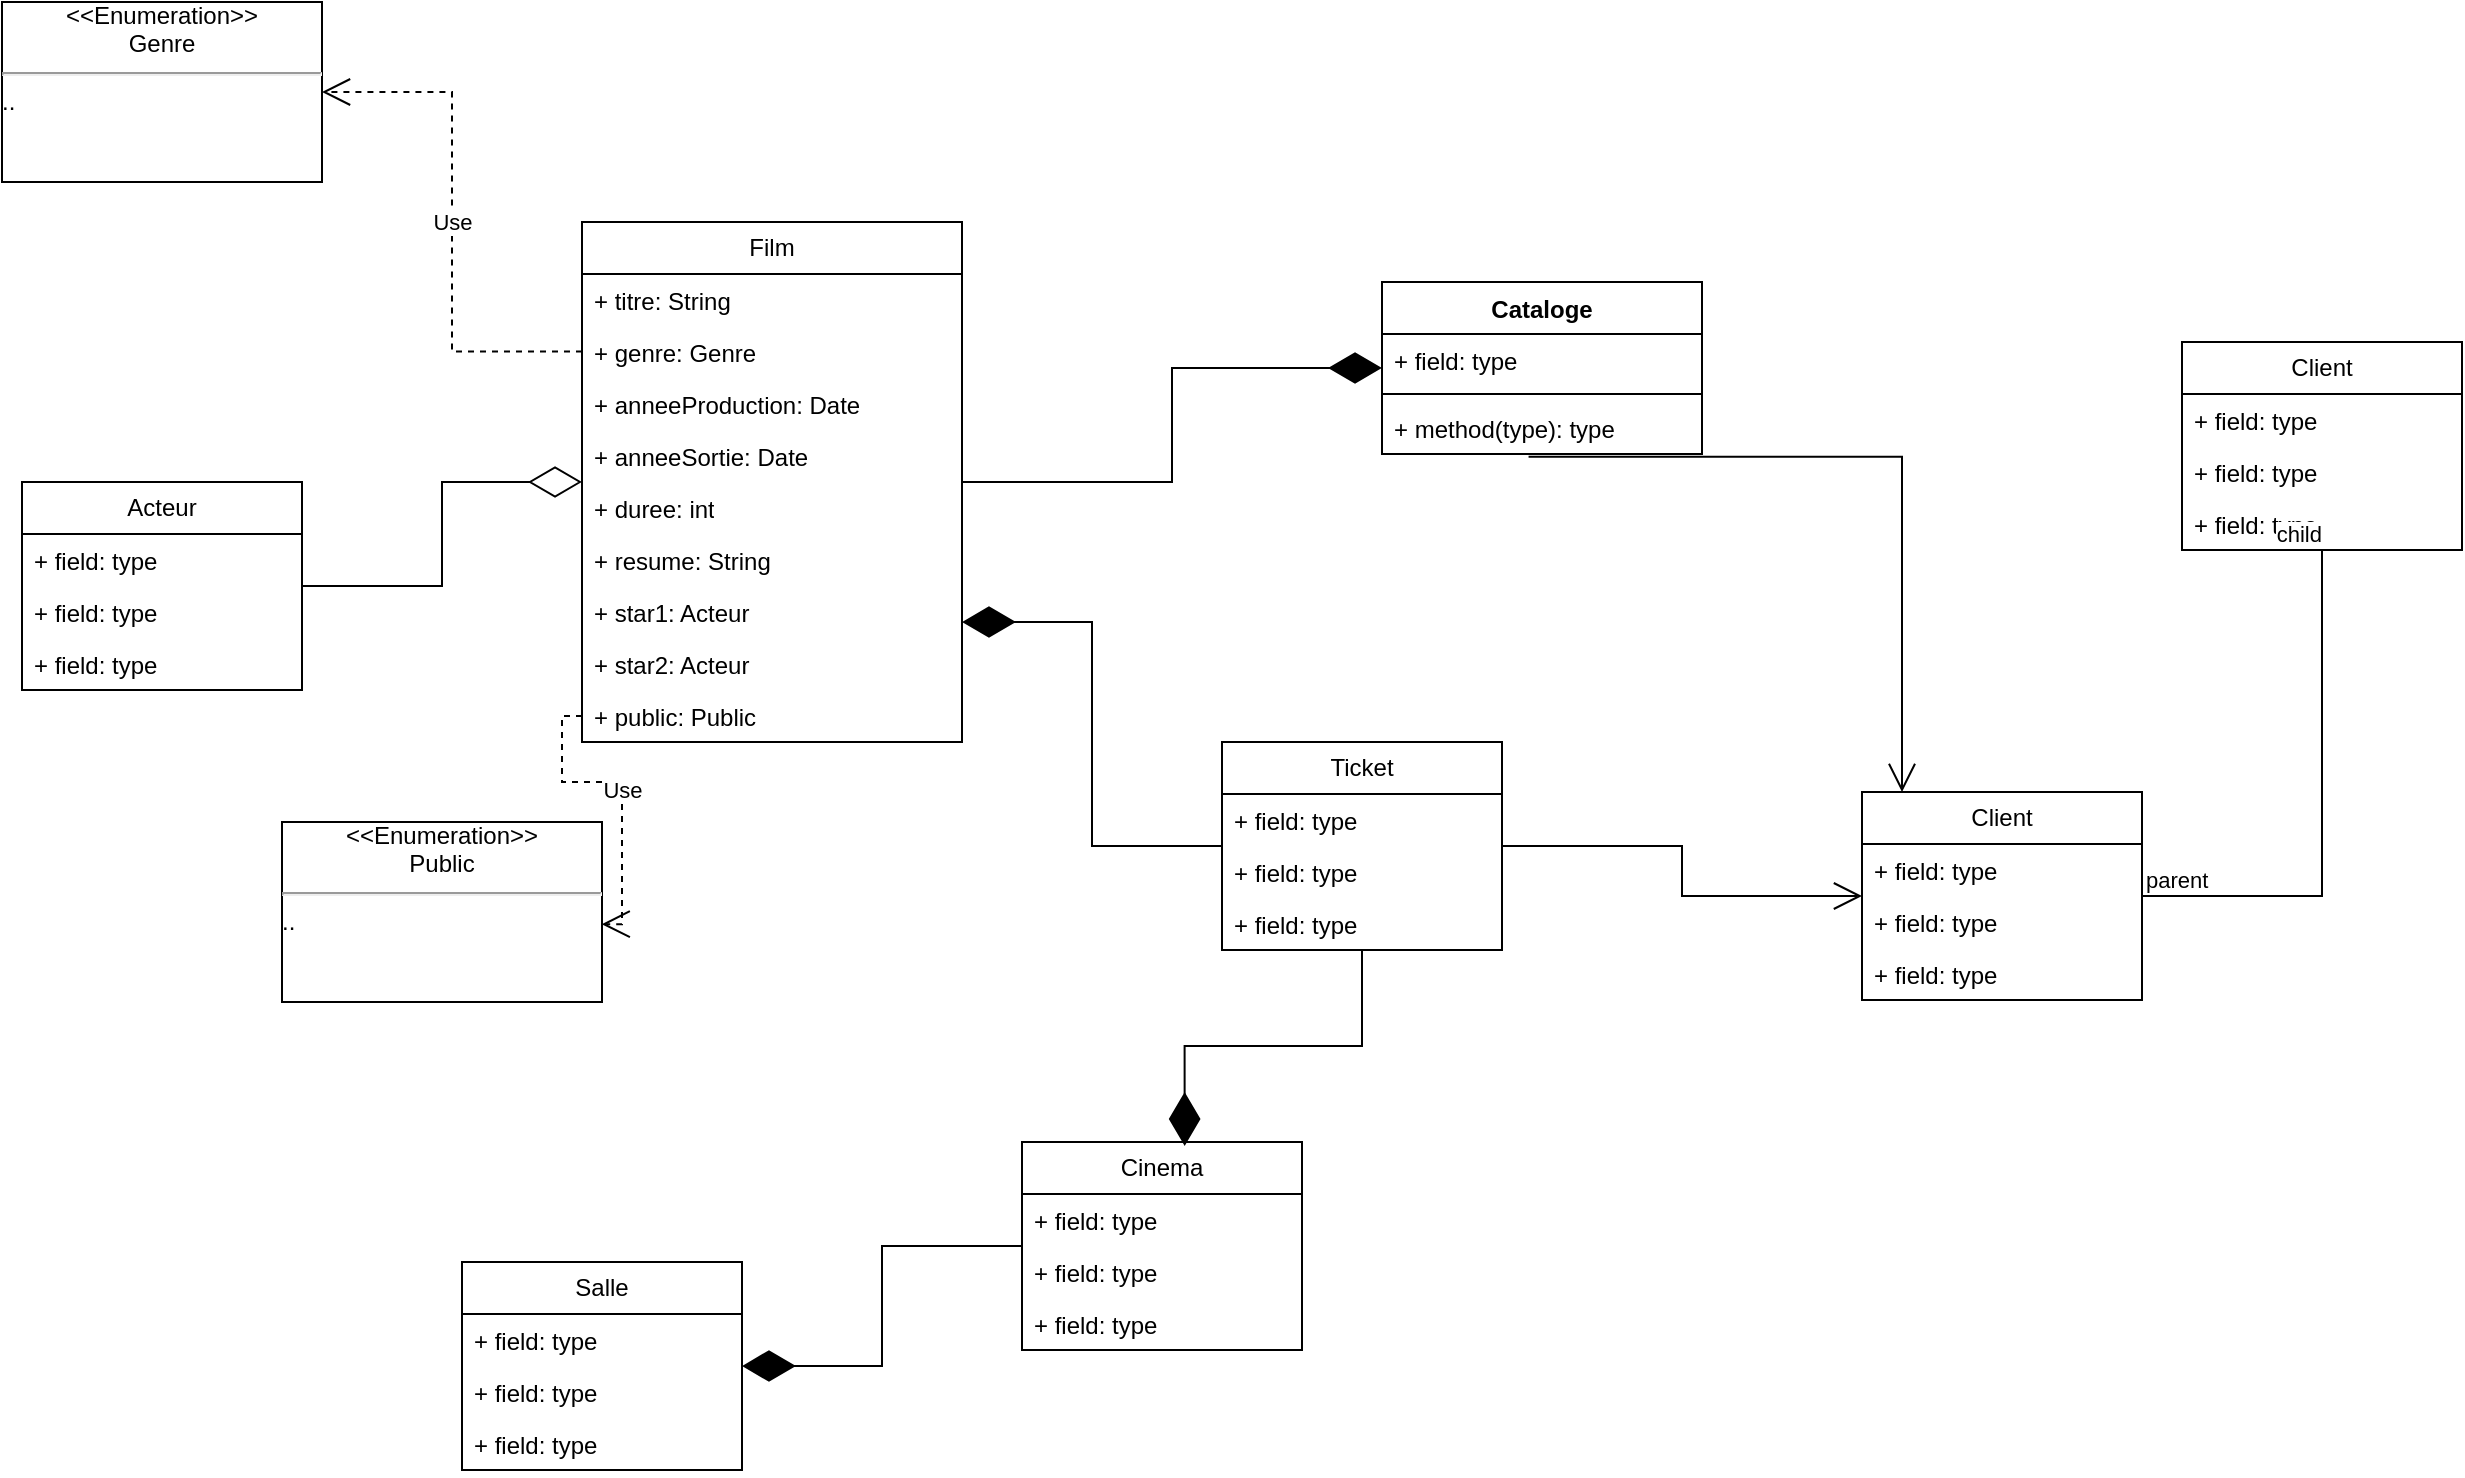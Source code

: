 <mxfile version="24.2.8" type="github">
  <diagram name="Page-1" id="jB4_dpdlzR5g0l4ANaCg">
    <mxGraphModel dx="1894" dy="423" grid="1" gridSize="10" guides="1" tooltips="1" connect="1" arrows="1" fold="1" page="1" pageScale="1" pageWidth="1100" pageHeight="850" math="0" shadow="0">
      <root>
        <mxCell id="0" />
        <mxCell id="1" parent="0" />
        <mxCell id="1EIZhyp5OyYl40Eq_a_x-1" value="Film" style="swimlane;fontStyle=0;childLayout=stackLayout;horizontal=1;startSize=26;fillColor=none;horizontalStack=0;resizeParent=1;resizeParentMax=0;resizeLast=0;collapsible=1;marginBottom=0;whiteSpace=wrap;html=1;" vertex="1" parent="1">
          <mxGeometry x="210" y="140" width="190" height="260" as="geometry" />
        </mxCell>
        <mxCell id="1EIZhyp5OyYl40Eq_a_x-2" value="+ titre: String" style="text;strokeColor=none;fillColor=none;align=left;verticalAlign=top;spacingLeft=4;spacingRight=4;overflow=hidden;rotatable=0;points=[[0,0.5],[1,0.5]];portConstraint=eastwest;whiteSpace=wrap;html=1;" vertex="1" parent="1EIZhyp5OyYl40Eq_a_x-1">
          <mxGeometry y="26" width="190" height="26" as="geometry" />
        </mxCell>
        <mxCell id="1EIZhyp5OyYl40Eq_a_x-5" value="Use" style="endArrow=open;endSize=12;dashed=1;html=1;rounded=0;edgeStyle=elbowEdgeStyle;" edge="1" parent="1EIZhyp5OyYl40Eq_a_x-1" target="1EIZhyp5OyYl40Eq_a_x-15">
          <mxGeometry width="160" relative="1" as="geometry">
            <mxPoint y="64.71" as="sourcePoint" />
            <mxPoint x="-60" y="64.861" as="targetPoint" />
          </mxGeometry>
        </mxCell>
        <mxCell id="1EIZhyp5OyYl40Eq_a_x-3" value="+ genre: Genre " style="text;strokeColor=none;fillColor=none;align=left;verticalAlign=top;spacingLeft=4;spacingRight=4;overflow=hidden;rotatable=0;points=[[0,0.5],[1,0.5]];portConstraint=eastwest;whiteSpace=wrap;html=1;" vertex="1" parent="1EIZhyp5OyYl40Eq_a_x-1">
          <mxGeometry y="52" width="190" height="26" as="geometry" />
        </mxCell>
        <mxCell id="1EIZhyp5OyYl40Eq_a_x-4" value="&lt;div&gt;+ anneeProduction: Date&lt;/div&gt;" style="text;strokeColor=none;fillColor=none;align=left;verticalAlign=top;spacingLeft=4;spacingRight=4;overflow=hidden;rotatable=0;points=[[0,0.5],[1,0.5]];portConstraint=eastwest;whiteSpace=wrap;html=1;" vertex="1" parent="1EIZhyp5OyYl40Eq_a_x-1">
          <mxGeometry y="78" width="190" height="26" as="geometry" />
        </mxCell>
        <mxCell id="1EIZhyp5OyYl40Eq_a_x-14" value="&lt;div&gt;+ anneeSortie: Date&lt;/div&gt;" style="text;strokeColor=none;fillColor=none;align=left;verticalAlign=top;spacingLeft=4;spacingRight=4;overflow=hidden;rotatable=0;points=[[0,0.5],[1,0.5]];portConstraint=eastwest;whiteSpace=wrap;html=1;" vertex="1" parent="1EIZhyp5OyYl40Eq_a_x-1">
          <mxGeometry y="104" width="190" height="26" as="geometry" />
        </mxCell>
        <mxCell id="1EIZhyp5OyYl40Eq_a_x-7" value="+ duree: int" style="text;strokeColor=none;fillColor=none;align=left;verticalAlign=top;spacingLeft=4;spacingRight=4;overflow=hidden;rotatable=0;points=[[0,0.5],[1,0.5]];portConstraint=eastwest;whiteSpace=wrap;html=1;" vertex="1" parent="1EIZhyp5OyYl40Eq_a_x-1">
          <mxGeometry y="130" width="190" height="26" as="geometry" />
        </mxCell>
        <mxCell id="1EIZhyp5OyYl40Eq_a_x-16" value="+ resume: String" style="text;strokeColor=none;fillColor=none;align=left;verticalAlign=top;spacingLeft=4;spacingRight=4;overflow=hidden;rotatable=0;points=[[0,0.5],[1,0.5]];portConstraint=eastwest;whiteSpace=wrap;html=1;" vertex="1" parent="1EIZhyp5OyYl40Eq_a_x-1">
          <mxGeometry y="156" width="190" height="26" as="geometry" />
        </mxCell>
        <mxCell id="1EIZhyp5OyYl40Eq_a_x-17" value="+ star1: Acteur" style="text;strokeColor=none;fillColor=none;align=left;verticalAlign=top;spacingLeft=4;spacingRight=4;overflow=hidden;rotatable=0;points=[[0,0.5],[1,0.5]];portConstraint=eastwest;whiteSpace=wrap;html=1;" vertex="1" parent="1EIZhyp5OyYl40Eq_a_x-1">
          <mxGeometry y="182" width="190" height="26" as="geometry" />
        </mxCell>
        <mxCell id="1EIZhyp5OyYl40Eq_a_x-18" value="+ star2: Acteur" style="text;strokeColor=none;fillColor=none;align=left;verticalAlign=top;spacingLeft=4;spacingRight=4;overflow=hidden;rotatable=0;points=[[0,0.5],[1,0.5]];portConstraint=eastwest;whiteSpace=wrap;html=1;" vertex="1" parent="1EIZhyp5OyYl40Eq_a_x-1">
          <mxGeometry y="208" width="190" height="26" as="geometry" />
        </mxCell>
        <mxCell id="1EIZhyp5OyYl40Eq_a_x-26" value="+ public: Public" style="text;strokeColor=none;fillColor=none;align=left;verticalAlign=top;spacingLeft=4;spacingRight=4;overflow=hidden;rotatable=0;points=[[0,0.5],[1,0.5]];portConstraint=eastwest;whiteSpace=wrap;html=1;" vertex="1" parent="1EIZhyp5OyYl40Eq_a_x-1">
          <mxGeometry y="234" width="190" height="26" as="geometry" />
        </mxCell>
        <mxCell id="1EIZhyp5OyYl40Eq_a_x-15" value="&lt;div align=&quot;center&quot;&gt;&amp;lt;&amp;lt;Enumeration&amp;gt;&amp;gt;&lt;br&gt;&lt;/div&gt;&lt;div align=&quot;center&quot;&gt;Genre&lt;br&gt;&lt;hr&gt;&lt;/div&gt;.." style="verticalAlign=top;align=left;overflow=fill;html=1;whiteSpace=wrap;" vertex="1" parent="1">
          <mxGeometry x="-80" y="30" width="160" height="90" as="geometry" />
        </mxCell>
        <mxCell id="1EIZhyp5OyYl40Eq_a_x-20" value="Acteur" style="swimlane;fontStyle=0;childLayout=stackLayout;horizontal=1;startSize=26;fillColor=none;horizontalStack=0;resizeParent=1;resizeParentMax=0;resizeLast=0;collapsible=1;marginBottom=0;whiteSpace=wrap;html=1;" vertex="1" parent="1">
          <mxGeometry x="-70" y="270" width="140" height="104" as="geometry" />
        </mxCell>
        <mxCell id="1EIZhyp5OyYl40Eq_a_x-21" value="+ field: type" style="text;strokeColor=none;fillColor=none;align=left;verticalAlign=top;spacingLeft=4;spacingRight=4;overflow=hidden;rotatable=0;points=[[0,0.5],[1,0.5]];portConstraint=eastwest;whiteSpace=wrap;html=1;" vertex="1" parent="1EIZhyp5OyYl40Eq_a_x-20">
          <mxGeometry y="26" width="140" height="26" as="geometry" />
        </mxCell>
        <mxCell id="1EIZhyp5OyYl40Eq_a_x-22" value="+ field: type" style="text;strokeColor=none;fillColor=none;align=left;verticalAlign=top;spacingLeft=4;spacingRight=4;overflow=hidden;rotatable=0;points=[[0,0.5],[1,0.5]];portConstraint=eastwest;whiteSpace=wrap;html=1;" vertex="1" parent="1EIZhyp5OyYl40Eq_a_x-20">
          <mxGeometry y="52" width="140" height="26" as="geometry" />
        </mxCell>
        <mxCell id="1EIZhyp5OyYl40Eq_a_x-23" value="+ field: type" style="text;strokeColor=none;fillColor=none;align=left;verticalAlign=top;spacingLeft=4;spacingRight=4;overflow=hidden;rotatable=0;points=[[0,0.5],[1,0.5]];portConstraint=eastwest;whiteSpace=wrap;html=1;" vertex="1" parent="1EIZhyp5OyYl40Eq_a_x-20">
          <mxGeometry y="78" width="140" height="26" as="geometry" />
        </mxCell>
        <mxCell id="1EIZhyp5OyYl40Eq_a_x-25" value="" style="endArrow=diamondThin;endFill=0;endSize=24;html=1;rounded=0;edgeStyle=orthogonalEdgeStyle;" edge="1" parent="1" source="1EIZhyp5OyYl40Eq_a_x-20" target="1EIZhyp5OyYl40Eq_a_x-1">
          <mxGeometry width="160" relative="1" as="geometry">
            <mxPoint x="30" y="240" as="sourcePoint" />
            <mxPoint x="190" y="240" as="targetPoint" />
          </mxGeometry>
        </mxCell>
        <mxCell id="1EIZhyp5OyYl40Eq_a_x-27" value="&lt;div align=&quot;center&quot;&gt;&amp;lt;&amp;lt;Enumeration&amp;gt;&amp;gt;&lt;br&gt;&lt;/div&gt;&lt;div align=&quot;center&quot;&gt;Public&lt;hr&gt;&lt;/div&gt;.." style="verticalAlign=top;align=left;overflow=fill;html=1;whiteSpace=wrap;" vertex="1" parent="1">
          <mxGeometry x="60" y="440" width="160" height="90" as="geometry" />
        </mxCell>
        <mxCell id="1EIZhyp5OyYl40Eq_a_x-28" value="Use" style="endArrow=open;endSize=12;dashed=1;html=1;rounded=0;entryX=0.999;entryY=0.568;entryDx=0;entryDy=0;entryPerimeter=0;edgeStyle=orthogonalEdgeStyle;" edge="1" parent="1" source="1EIZhyp5OyYl40Eq_a_x-26" target="1EIZhyp5OyYl40Eq_a_x-27">
          <mxGeometry width="160" relative="1" as="geometry">
            <mxPoint x="270" y="490" as="sourcePoint" />
            <mxPoint x="430" y="490" as="targetPoint" />
          </mxGeometry>
        </mxCell>
        <mxCell id="1EIZhyp5OyYl40Eq_a_x-29" value="Cataloge" style="swimlane;fontStyle=1;align=center;verticalAlign=top;childLayout=stackLayout;horizontal=1;startSize=26;horizontalStack=0;resizeParent=1;resizeParentMax=0;resizeLast=0;collapsible=1;marginBottom=0;whiteSpace=wrap;html=1;" vertex="1" parent="1">
          <mxGeometry x="610" y="170" width="160" height="86" as="geometry" />
        </mxCell>
        <mxCell id="1EIZhyp5OyYl40Eq_a_x-30" value="+ field: type" style="text;strokeColor=none;fillColor=none;align=left;verticalAlign=top;spacingLeft=4;spacingRight=4;overflow=hidden;rotatable=0;points=[[0,0.5],[1,0.5]];portConstraint=eastwest;whiteSpace=wrap;html=1;" vertex="1" parent="1EIZhyp5OyYl40Eq_a_x-29">
          <mxGeometry y="26" width="160" height="26" as="geometry" />
        </mxCell>
        <mxCell id="1EIZhyp5OyYl40Eq_a_x-31" value="" style="line;strokeWidth=1;fillColor=none;align=left;verticalAlign=middle;spacingTop=-1;spacingLeft=3;spacingRight=3;rotatable=0;labelPosition=right;points=[];portConstraint=eastwest;strokeColor=inherit;" vertex="1" parent="1EIZhyp5OyYl40Eq_a_x-29">
          <mxGeometry y="52" width="160" height="8" as="geometry" />
        </mxCell>
        <mxCell id="1EIZhyp5OyYl40Eq_a_x-32" value="+ method(type): type" style="text;strokeColor=none;fillColor=none;align=left;verticalAlign=top;spacingLeft=4;spacingRight=4;overflow=hidden;rotatable=0;points=[[0,0.5],[1,0.5]];portConstraint=eastwest;whiteSpace=wrap;html=1;" vertex="1" parent="1EIZhyp5OyYl40Eq_a_x-29">
          <mxGeometry y="60" width="160" height="26" as="geometry" />
        </mxCell>
        <mxCell id="1EIZhyp5OyYl40Eq_a_x-33" value="" style="endArrow=diamondThin;endFill=1;endSize=24;html=1;rounded=0;edgeStyle=elbowEdgeStyle;" edge="1" parent="1" source="1EIZhyp5OyYl40Eq_a_x-1" target="1EIZhyp5OyYl40Eq_a_x-29">
          <mxGeometry width="160" relative="1" as="geometry">
            <mxPoint x="420" y="220" as="sourcePoint" />
            <mxPoint x="580" y="220" as="targetPoint" />
          </mxGeometry>
        </mxCell>
        <mxCell id="1EIZhyp5OyYl40Eq_a_x-34" value="Ticket" style="swimlane;fontStyle=0;childLayout=stackLayout;horizontal=1;startSize=26;fillColor=none;horizontalStack=0;resizeParent=1;resizeParentMax=0;resizeLast=0;collapsible=1;marginBottom=0;whiteSpace=wrap;html=1;" vertex="1" parent="1">
          <mxGeometry x="530" y="400" width="140" height="104" as="geometry" />
        </mxCell>
        <mxCell id="1EIZhyp5OyYl40Eq_a_x-35" value="+ field: type" style="text;strokeColor=none;fillColor=none;align=left;verticalAlign=top;spacingLeft=4;spacingRight=4;overflow=hidden;rotatable=0;points=[[0,0.5],[1,0.5]];portConstraint=eastwest;whiteSpace=wrap;html=1;" vertex="1" parent="1EIZhyp5OyYl40Eq_a_x-34">
          <mxGeometry y="26" width="140" height="26" as="geometry" />
        </mxCell>
        <mxCell id="1EIZhyp5OyYl40Eq_a_x-36" value="+ field: type" style="text;strokeColor=none;fillColor=none;align=left;verticalAlign=top;spacingLeft=4;spacingRight=4;overflow=hidden;rotatable=0;points=[[0,0.5],[1,0.5]];portConstraint=eastwest;whiteSpace=wrap;html=1;" vertex="1" parent="1EIZhyp5OyYl40Eq_a_x-34">
          <mxGeometry y="52" width="140" height="26" as="geometry" />
        </mxCell>
        <mxCell id="1EIZhyp5OyYl40Eq_a_x-37" value="+ field: type" style="text;strokeColor=none;fillColor=none;align=left;verticalAlign=top;spacingLeft=4;spacingRight=4;overflow=hidden;rotatable=0;points=[[0,0.5],[1,0.5]];portConstraint=eastwest;whiteSpace=wrap;html=1;" vertex="1" parent="1EIZhyp5OyYl40Eq_a_x-34">
          <mxGeometry y="78" width="140" height="26" as="geometry" />
        </mxCell>
        <mxCell id="1EIZhyp5OyYl40Eq_a_x-38" value="" style="endArrow=diamondThin;endFill=1;endSize=24;html=1;rounded=0;edgeStyle=orthogonalEdgeStyle;elbow=vertical;" edge="1" parent="1" source="1EIZhyp5OyYl40Eq_a_x-34" target="1EIZhyp5OyYl40Eq_a_x-1">
          <mxGeometry width="160" relative="1" as="geometry">
            <mxPoint x="350" y="350" as="sourcePoint" />
            <mxPoint x="510" y="350" as="targetPoint" />
            <Array as="points">
              <mxPoint x="465" y="452" />
              <mxPoint x="465" y="340" />
            </Array>
          </mxGeometry>
        </mxCell>
        <mxCell id="1EIZhyp5OyYl40Eq_a_x-39" value="Cinema" style="swimlane;fontStyle=0;childLayout=stackLayout;horizontal=1;startSize=26;fillColor=none;horizontalStack=0;resizeParent=1;resizeParentMax=0;resizeLast=0;collapsible=1;marginBottom=0;whiteSpace=wrap;html=1;" vertex="1" parent="1">
          <mxGeometry x="430" y="600" width="140" height="104" as="geometry" />
        </mxCell>
        <mxCell id="1EIZhyp5OyYl40Eq_a_x-40" value="+ field: type" style="text;strokeColor=none;fillColor=none;align=left;verticalAlign=top;spacingLeft=4;spacingRight=4;overflow=hidden;rotatable=0;points=[[0,0.5],[1,0.5]];portConstraint=eastwest;whiteSpace=wrap;html=1;" vertex="1" parent="1EIZhyp5OyYl40Eq_a_x-39">
          <mxGeometry y="26" width="140" height="26" as="geometry" />
        </mxCell>
        <mxCell id="1EIZhyp5OyYl40Eq_a_x-41" value="+ field: type" style="text;strokeColor=none;fillColor=none;align=left;verticalAlign=top;spacingLeft=4;spacingRight=4;overflow=hidden;rotatable=0;points=[[0,0.5],[1,0.5]];portConstraint=eastwest;whiteSpace=wrap;html=1;" vertex="1" parent="1EIZhyp5OyYl40Eq_a_x-39">
          <mxGeometry y="52" width="140" height="26" as="geometry" />
        </mxCell>
        <mxCell id="1EIZhyp5OyYl40Eq_a_x-42" value="+ field: type" style="text;strokeColor=none;fillColor=none;align=left;verticalAlign=top;spacingLeft=4;spacingRight=4;overflow=hidden;rotatable=0;points=[[0,0.5],[1,0.5]];portConstraint=eastwest;whiteSpace=wrap;html=1;" vertex="1" parent="1EIZhyp5OyYl40Eq_a_x-39">
          <mxGeometry y="78" width="140" height="26" as="geometry" />
        </mxCell>
        <mxCell id="1EIZhyp5OyYl40Eq_a_x-43" value="" style="endArrow=diamondThin;endFill=1;endSize=24;html=1;rounded=0;entryX=0.581;entryY=0.019;entryDx=0;entryDy=0;entryPerimeter=0;edgeStyle=orthogonalEdgeStyle;" edge="1" parent="1" source="1EIZhyp5OyYl40Eq_a_x-34" target="1EIZhyp5OyYl40Eq_a_x-39">
          <mxGeometry width="160" relative="1" as="geometry">
            <mxPoint x="380" y="560" as="sourcePoint" />
            <mxPoint x="540" y="560" as="targetPoint" />
          </mxGeometry>
        </mxCell>
        <mxCell id="1EIZhyp5OyYl40Eq_a_x-44" value="Salle" style="swimlane;fontStyle=0;childLayout=stackLayout;horizontal=1;startSize=26;fillColor=none;horizontalStack=0;resizeParent=1;resizeParentMax=0;resizeLast=0;collapsible=1;marginBottom=0;whiteSpace=wrap;html=1;" vertex="1" parent="1">
          <mxGeometry x="150" y="660" width="140" height="104" as="geometry" />
        </mxCell>
        <mxCell id="1EIZhyp5OyYl40Eq_a_x-45" value="+ field: type" style="text;strokeColor=none;fillColor=none;align=left;verticalAlign=top;spacingLeft=4;spacingRight=4;overflow=hidden;rotatable=0;points=[[0,0.5],[1,0.5]];portConstraint=eastwest;whiteSpace=wrap;html=1;" vertex="1" parent="1EIZhyp5OyYl40Eq_a_x-44">
          <mxGeometry y="26" width="140" height="26" as="geometry" />
        </mxCell>
        <mxCell id="1EIZhyp5OyYl40Eq_a_x-46" value="+ field: type" style="text;strokeColor=none;fillColor=none;align=left;verticalAlign=top;spacingLeft=4;spacingRight=4;overflow=hidden;rotatable=0;points=[[0,0.5],[1,0.5]];portConstraint=eastwest;whiteSpace=wrap;html=1;" vertex="1" parent="1EIZhyp5OyYl40Eq_a_x-44">
          <mxGeometry y="52" width="140" height="26" as="geometry" />
        </mxCell>
        <mxCell id="1EIZhyp5OyYl40Eq_a_x-47" value="+ field: type" style="text;strokeColor=none;fillColor=none;align=left;verticalAlign=top;spacingLeft=4;spacingRight=4;overflow=hidden;rotatable=0;points=[[0,0.5],[1,0.5]];portConstraint=eastwest;whiteSpace=wrap;html=1;" vertex="1" parent="1EIZhyp5OyYl40Eq_a_x-44">
          <mxGeometry y="78" width="140" height="26" as="geometry" />
        </mxCell>
        <mxCell id="1EIZhyp5OyYl40Eq_a_x-48" value="" style="endArrow=diamondThin;endFill=1;endSize=24;html=1;rounded=0;edgeStyle=elbowEdgeStyle;" edge="1" parent="1" source="1EIZhyp5OyYl40Eq_a_x-39" target="1EIZhyp5OyYl40Eq_a_x-44">
          <mxGeometry width="160" relative="1" as="geometry">
            <mxPoint x="290" y="640" as="sourcePoint" />
            <mxPoint x="450" y="640" as="targetPoint" />
          </mxGeometry>
        </mxCell>
        <mxCell id="1EIZhyp5OyYl40Eq_a_x-49" value="Client" style="swimlane;fontStyle=0;childLayout=stackLayout;horizontal=1;startSize=26;fillColor=none;horizontalStack=0;resizeParent=1;resizeParentMax=0;resizeLast=0;collapsible=1;marginBottom=0;whiteSpace=wrap;html=1;" vertex="1" parent="1">
          <mxGeometry x="850" y="425" width="140" height="104" as="geometry" />
        </mxCell>
        <mxCell id="1EIZhyp5OyYl40Eq_a_x-50" value="+ field: type" style="text;strokeColor=none;fillColor=none;align=left;verticalAlign=top;spacingLeft=4;spacingRight=4;overflow=hidden;rotatable=0;points=[[0,0.5],[1,0.5]];portConstraint=eastwest;whiteSpace=wrap;html=1;" vertex="1" parent="1EIZhyp5OyYl40Eq_a_x-49">
          <mxGeometry y="26" width="140" height="26" as="geometry" />
        </mxCell>
        <mxCell id="1EIZhyp5OyYl40Eq_a_x-51" value="+ field: type" style="text;strokeColor=none;fillColor=none;align=left;verticalAlign=top;spacingLeft=4;spacingRight=4;overflow=hidden;rotatable=0;points=[[0,0.5],[1,0.5]];portConstraint=eastwest;whiteSpace=wrap;html=1;" vertex="1" parent="1EIZhyp5OyYl40Eq_a_x-49">
          <mxGeometry y="52" width="140" height="26" as="geometry" />
        </mxCell>
        <mxCell id="1EIZhyp5OyYl40Eq_a_x-52" value="+ field: type" style="text;strokeColor=none;fillColor=none;align=left;verticalAlign=top;spacingLeft=4;spacingRight=4;overflow=hidden;rotatable=0;points=[[0,0.5],[1,0.5]];portConstraint=eastwest;whiteSpace=wrap;html=1;" vertex="1" parent="1EIZhyp5OyYl40Eq_a_x-49">
          <mxGeometry y="78" width="140" height="26" as="geometry" />
        </mxCell>
        <mxCell id="1EIZhyp5OyYl40Eq_a_x-61" value="Client" style="swimlane;fontStyle=0;childLayout=stackLayout;horizontal=1;startSize=26;fillColor=none;horizontalStack=0;resizeParent=1;resizeParentMax=0;resizeLast=0;collapsible=1;marginBottom=0;whiteSpace=wrap;html=1;" vertex="1" parent="1">
          <mxGeometry x="1010" y="200" width="140" height="104" as="geometry" />
        </mxCell>
        <mxCell id="1EIZhyp5OyYl40Eq_a_x-62" value="+ field: type" style="text;strokeColor=none;fillColor=none;align=left;verticalAlign=top;spacingLeft=4;spacingRight=4;overflow=hidden;rotatable=0;points=[[0,0.5],[1,0.5]];portConstraint=eastwest;whiteSpace=wrap;html=1;" vertex="1" parent="1EIZhyp5OyYl40Eq_a_x-61">
          <mxGeometry y="26" width="140" height="26" as="geometry" />
        </mxCell>
        <mxCell id="1EIZhyp5OyYl40Eq_a_x-63" value="+ field: type" style="text;strokeColor=none;fillColor=none;align=left;verticalAlign=top;spacingLeft=4;spacingRight=4;overflow=hidden;rotatable=0;points=[[0,0.5],[1,0.5]];portConstraint=eastwest;whiteSpace=wrap;html=1;" vertex="1" parent="1EIZhyp5OyYl40Eq_a_x-61">
          <mxGeometry y="52" width="140" height="26" as="geometry" />
        </mxCell>
        <mxCell id="1EIZhyp5OyYl40Eq_a_x-64" value="+ field: type" style="text;strokeColor=none;fillColor=none;align=left;verticalAlign=top;spacingLeft=4;spacingRight=4;overflow=hidden;rotatable=0;points=[[0,0.5],[1,0.5]];portConstraint=eastwest;whiteSpace=wrap;html=1;" vertex="1" parent="1EIZhyp5OyYl40Eq_a_x-61">
          <mxGeometry y="78" width="140" height="26" as="geometry" />
        </mxCell>
        <mxCell id="1EIZhyp5OyYl40Eq_a_x-65" value="" style="endArrow=none;html=1;edgeStyle=orthogonalEdgeStyle;rounded=0;" edge="1" parent="1" source="1EIZhyp5OyYl40Eq_a_x-49" target="1EIZhyp5OyYl40Eq_a_x-61">
          <mxGeometry relative="1" as="geometry">
            <mxPoint x="730" y="380" as="sourcePoint" />
            <mxPoint x="890" y="380" as="targetPoint" />
          </mxGeometry>
        </mxCell>
        <mxCell id="1EIZhyp5OyYl40Eq_a_x-66" value="parent" style="edgeLabel;resizable=0;html=1;align=left;verticalAlign=bottom;" connectable="0" vertex="1" parent="1EIZhyp5OyYl40Eq_a_x-65">
          <mxGeometry x="-1" relative="1" as="geometry" />
        </mxCell>
        <mxCell id="1EIZhyp5OyYl40Eq_a_x-67" value="child" style="edgeLabel;resizable=0;html=1;align=right;verticalAlign=bottom;" connectable="0" vertex="1" parent="1EIZhyp5OyYl40Eq_a_x-65">
          <mxGeometry x="1" relative="1" as="geometry" />
        </mxCell>
        <mxCell id="1EIZhyp5OyYl40Eq_a_x-68" value="" style="endArrow=open;endFill=1;endSize=12;html=1;rounded=0;edgeStyle=elbowEdgeStyle;" edge="1" parent="1" source="1EIZhyp5OyYl40Eq_a_x-34" target="1EIZhyp5OyYl40Eq_a_x-49">
          <mxGeometry width="160" relative="1" as="geometry">
            <mxPoint x="730" y="320" as="sourcePoint" />
            <mxPoint x="890" y="320" as="targetPoint" />
          </mxGeometry>
        </mxCell>
        <mxCell id="1EIZhyp5OyYl40Eq_a_x-69" value="" style="endArrow=open;endFill=1;endSize=12;html=1;rounded=0;exitX=0.458;exitY=1.055;exitDx=0;exitDy=0;exitPerimeter=0;edgeStyle=orthogonalEdgeStyle;" edge="1" parent="1" source="1EIZhyp5OyYl40Eq_a_x-32" target="1EIZhyp5OyYl40Eq_a_x-49">
          <mxGeometry width="160" relative="1" as="geometry">
            <mxPoint x="730" y="280" as="sourcePoint" />
            <mxPoint x="890" y="280" as="targetPoint" />
            <Array as="points">
              <mxPoint x="870" y="257" />
            </Array>
          </mxGeometry>
        </mxCell>
      </root>
    </mxGraphModel>
  </diagram>
</mxfile>
